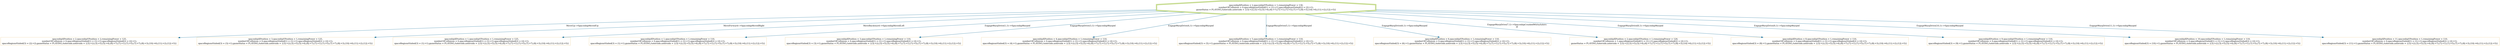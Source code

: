 digraph current_state {
graph [nodesep=1.5, ranksep=1.5];
4 [shape=doubleoctagon, color="#99BF38", fontsize=12, penwidth=2, label="spaceshipXPosition = 2,spaceshipYPosition = 1,remainingPower = 130,\nnumberOfCollisions = 0,spaceRegionsVisited(1) = (1\|-\>1),spaceRegionsVisited(2) = (2\|-\>1),\ngameStatus = PLAYING,Asteroids.asteroids = \{(3\|-\>2),(3\|-\>5),(5\|-\>4),(6\|-\>7),(7\|-\>1),(7\|-\>5),(7\|-\>7),(8\|-\>3),(10\|-\>6),(11\|-\>2),(12\|-\>5)\}"];

4 [shape=doubleoctagon, color="#99BF38", fontsize=12, penwidth=2, label="spaceshipXPosition = 2,spaceshipYPosition = 1,remainingPower = 130,\nnumberOfCollisions = 0,spaceRegionsVisited(1) = (1\|-\>1),spaceRegionsVisited(2) = (2\|-\>1),\ngameStatus = PLAYING,Asteroids.asteroids = \{(3\|-\>2),(3\|-\>5),(5\|-\>4),(6\|-\>7),(7\|-\>1),(7\|-\>5),(7\|-\>7),(8\|-\>3),(10\|-\>6),(11\|-\>2),(12\|-\>5)\}"];

4 [shape=doubleoctagon, color="#99BF38", fontsize=12, penwidth=2, label="spaceshipXPosition = 2,spaceshipYPosition = 1,remainingPower = 130,\nnumberOfCollisions = 0,spaceRegionsVisited(1) = (1\|-\>1),spaceRegionsVisited(2) = (2\|-\>1),\ngameStatus = PLAYING,Asteroids.asteroids = \{(3\|-\>2),(3\|-\>5),(5\|-\>4),(6\|-\>7),(7\|-\>1),(7\|-\>5),(7\|-\>7),(8\|-\>3),(10\|-\>6),(11\|-\>2),(12\|-\>5)\}"];

4 [shape=doubleoctagon, color="#99BF38", fontsize=12, penwidth=2, label="spaceshipXPosition = 2,spaceshipYPosition = 1,remainingPower = 130,\nnumberOfCollisions = 0,spaceRegionsVisited(1) = (1\|-\>1),spaceRegionsVisited(2) = (2\|-\>1),\ngameStatus = PLAYING,Asteroids.asteroids = \{(3\|-\>2),(3\|-\>5),(5\|-\>4),(6\|-\>7),(7\|-\>1),(7\|-\>5),(7\|-\>7),(8\|-\>3),(10\|-\>6),(11\|-\>2),(12\|-\>5)\}"];

4 [shape=doubleoctagon, color="#99BF38", fontsize=12, penwidth=2, label="spaceshipXPosition = 2,spaceshipYPosition = 1,remainingPower = 130,\nnumberOfCollisions = 0,spaceRegionsVisited(1) = (1\|-\>1),spaceRegionsVisited(2) = (2\|-\>1),\ngameStatus = PLAYING,Asteroids.asteroids = \{(3\|-\>2),(3\|-\>5),(5\|-\>4),(6\|-\>7),(7\|-\>1),(7\|-\>5),(7\|-\>7),(8\|-\>3),(10\|-\>6),(11\|-\>2),(12\|-\>5)\}"];

14 [shape=box, color="#F4E3C1", fontsize=12, penwidth=2, label="spaceshipXPosition = 2,spaceshipYPosition = 2,remainingPower = 125,\nnumberOfCollisions = 0,spaceRegionsVisited(1) = (1\|-\>1),spaceRegionsVisited(2) = (2\|-\>1),\nspaceRegionsVisited(3) = (2\|-\>2),gameStatus = PLAYING,Asteroids.asteroids = \{(3\|-\>2),(3\|-\>5),(5\|-\>4),(6\|-\>7),(7\|-\>1),(7\|-\>5),(7\|-\>7),(8\|-\>3),(10\|-\>6),(11\|-\>2),(12\|-\>5)\}"];

4 [shape=doubleoctagon, color="#99BF38", fontsize=12, penwidth=2, label="spaceshipXPosition = 2,spaceshipYPosition = 1,remainingPower = 130,\nnumberOfCollisions = 0,spaceRegionsVisited(1) = (1\|-\>1),spaceRegionsVisited(2) = (2\|-\>1),\ngameStatus = PLAYING,Asteroids.asteroids = \{(3\|-\>2),(3\|-\>5),(5\|-\>4),(6\|-\>7),(7\|-\>1),(7\|-\>5),(7\|-\>7),(8\|-\>3),(10\|-\>6),(11\|-\>2),(12\|-\>5)\}"];

15 [shape=box, color="#F4E3C1", fontsize=12, penwidth=2, label="spaceshipXPosition = 3,spaceshipYPosition = 1,remainingPower = 125,\nnumberOfCollisions = 0,spaceRegionsVisited(1) = (1\|-\>1),spaceRegionsVisited(2) = (2\|-\>1),\nspaceRegionsVisited(3) = (3\|-\>1),gameStatus = PLAYING,Asteroids.asteroids = \{(3\|-\>2),(3\|-\>5),(5\|-\>4),(6\|-\>7),(7\|-\>1),(7\|-\>5),(7\|-\>7),(8\|-\>3),(10\|-\>6),(11\|-\>2),(12\|-\>5)\}"];

16 [shape=box, color="#F4E3C1", fontsize=12, penwidth=2, label="spaceshipXPosition = 1,spaceshipYPosition = 1,remainingPower = 125,\nnumberOfCollisions = 0,spaceRegionsVisited(1) = (1\|-\>1),spaceRegionsVisited(2) = (2\|-\>1),\nspaceRegionsVisited(3) = (1\|-\>1),gameStatus = PLAYING,Asteroids.asteroids = \{(3\|-\>2),(3\|-\>5),(5\|-\>4),(6\|-\>7),(7\|-\>1),(7\|-\>5),(7\|-\>7),(8\|-\>3),(10\|-\>6),(11\|-\>2),(12\|-\>5)\}"];

17 [shape=box, color="#F4E3C1", fontsize=12, penwidth=2, label="spaceshipXPosition = 1,spaceshipYPosition = 1,remainingPower = 110,\nnumberOfCollisions = 0,spaceRegionsVisited(1) = (1\|-\>1),spaceRegionsVisited(2) = (2\|-\>1),\nspaceRegionsVisited(3) = (1\|-\>1),gameStatus = PLAYING,Asteroids.asteroids = \{(3\|-\>2),(3\|-\>5),(5\|-\>4),(6\|-\>7),(7\|-\>1),(7\|-\>5),(7\|-\>7),(8\|-\>3),(10\|-\>6),(11\|-\>2),(12\|-\>5)\}"];

18 [shape=box, color="#F4E3C1", fontsize=12, penwidth=2, label="spaceshipXPosition = 3,spaceshipYPosition = 1,remainingPower = 110,\nnumberOfCollisions = 0,spaceRegionsVisited(1) = (1\|-\>1),spaceRegionsVisited(2) = (2\|-\>1),\nspaceRegionsVisited(3) = (3\|-\>1),gameStatus = PLAYING,Asteroids.asteroids = \{(3\|-\>2),(3\|-\>5),(5\|-\>4),(6\|-\>7),(7\|-\>1),(7\|-\>5),(7\|-\>7),(8\|-\>3),(10\|-\>6),(11\|-\>2),(12\|-\>5)\}"];

19 [shape=box, color="#F4E3C1", fontsize=12, penwidth=2, label="spaceshipXPosition = 4,spaceshipYPosition = 1,remainingPower = 110,\nnumberOfCollisions = 0,spaceRegionsVisited(1) = (1\|-\>1),spaceRegionsVisited(2) = (2\|-\>1),\nspaceRegionsVisited(3) = (4\|-\>1),gameStatus = PLAYING,Asteroids.asteroids = \{(3\|-\>2),(3\|-\>5),(5\|-\>4),(6\|-\>7),(7\|-\>1),(7\|-\>5),(7\|-\>7),(8\|-\>3),(10\|-\>6),(11\|-\>2),(12\|-\>5)\}"];

20 [shape=box, color="#F4E3C1", fontsize=12, penwidth=2, label="spaceshipXPosition = 5,spaceshipYPosition = 1,remainingPower = 110,\nnumberOfCollisions = 0,spaceRegionsVisited(1) = (1\|-\>1),spaceRegionsVisited(2) = (2\|-\>1),\nspaceRegionsVisited(3) = (5\|-\>1),gameStatus = PLAYING,Asteroids.asteroids = \{(3\|-\>2),(3\|-\>5),(5\|-\>4),(6\|-\>7),(7\|-\>1),(7\|-\>5),(7\|-\>7),(8\|-\>3),(10\|-\>6),(11\|-\>2),(12\|-\>5)\}"];

21 [shape=box, color="#F4E3C1", fontsize=12, penwidth=2, label="spaceshipXPosition = 6,spaceshipYPosition = 1,remainingPower = 110,\nnumberOfCollisions = 0,spaceRegionsVisited(1) = (1\|-\>1),spaceRegionsVisited(2) = (2\|-\>1),\nspaceRegionsVisited(3) = (6\|-\>1),gameStatus = PLAYING,Asteroids.asteroids = \{(3\|-\>2),(3\|-\>5),(5\|-\>4),(6\|-\>7),(7\|-\>1),(7\|-\>5),(7\|-\>7),(8\|-\>3),(10\|-\>6),(11\|-\>2),(12\|-\>5)\}"];

22 [shape=box, color="#F4E3C1", fontsize=12, penwidth=2, label="spaceshipXPosition = 2,spaceshipYPosition = 1,remainingPower = 120,\nnumberOfCollisions = 1,spaceRegionsVisited(1) = (1\|-\>1),spaceRegionsVisited(2) = (2\|-\>1),\ngameStatus = PLAYING,Asteroids.asteroids = \{(3\|-\>2),(3\|-\>5),(5\|-\>4),(6\|-\>7),(7\|-\>1),(7\|-\>5),(7\|-\>7),(8\|-\>3),(10\|-\>6),(11\|-\>2),(12\|-\>5)\}"];

23 [shape=box, color="#F4E3C1", fontsize=12, penwidth=2, label="spaceshipXPosition = 8,spaceshipYPosition = 1,remainingPower = 110,\nnumberOfCollisions = 0,spaceRegionsVisited(1) = (1\|-\>1),spaceRegionsVisited(2) = (2\|-\>1),\nspaceRegionsVisited(3) = (8\|-\>1),gameStatus = PLAYING,Asteroids.asteroids = \{(3\|-\>2),(3\|-\>5),(5\|-\>4),(6\|-\>7),(7\|-\>1),(7\|-\>5),(7\|-\>7),(8\|-\>3),(10\|-\>6),(11\|-\>2),(12\|-\>5)\}"];

24 [shape=box, color="#F4E3C1", fontsize=12, penwidth=2, label="spaceshipXPosition = 9,spaceshipYPosition = 1,remainingPower = 110,\nnumberOfCollisions = 0,spaceRegionsVisited(1) = (1\|-\>1),spaceRegionsVisited(2) = (2\|-\>1),\nspaceRegionsVisited(3) = (9\|-\>1),gameStatus = PLAYING,Asteroids.asteroids = \{(3\|-\>2),(3\|-\>5),(5\|-\>4),(6\|-\>7),(7\|-\>1),(7\|-\>5),(7\|-\>7),(8\|-\>3),(10\|-\>6),(11\|-\>2),(12\|-\>5)\}"];

25 [shape=box, color="#F4E3C1", fontsize=12, penwidth=2, label="spaceshipXPosition = 10,spaceshipYPosition = 1,remainingPower = 110,\nnumberOfCollisions = 0,spaceRegionsVisited(1) = (1\|-\>1),spaceRegionsVisited(2) = (2\|-\>1),\nspaceRegionsVisited(3) = (10\|-\>1),gameStatus = PLAYING,Asteroids.asteroids = \{(3\|-\>2),(3\|-\>5),(5\|-\>4),(6\|-\>7),(7\|-\>1),(7\|-\>5),(7\|-\>7),(8\|-\>3),(10\|-\>6),(11\|-\>2),(12\|-\>5)\}"];

26 [shape=box, color="#F4E3C1", fontsize=12, penwidth=2, label="spaceshipXPosition = 11,spaceshipYPosition = 1,remainingPower = 110,\nnumberOfCollisions = 0,spaceRegionsVisited(1) = (1\|-\>1),spaceRegionsVisited(2) = (2\|-\>1),\nspaceRegionsVisited(3) = (11\|-\>1),gameStatus = PLAYING,Asteroids.asteroids = \{(3\|-\>2),(3\|-\>5),(5\|-\>4),(6\|-\>7),(7\|-\>1),(7\|-\>5),(7\|-\>7),(8\|-\>3),(10\|-\>6),(11\|-\>2),(12\|-\>5)\}"];

4 -> 14 [color = "#006391", label="MoveUp--\>SpaceshipMovedUp", fontsize=12];
4 -> 15 [color = "#006391", label="MoveForward--\>SpaceshipMovedRight", fontsize=12];
4 -> 16 [color = "#006391", label="MoveBackward--\>SpaceshipMovedLeft", fontsize=12];
4 -> 17 [color = "#006391", label="EngageWarpDrive(1,1)--\>SpaceshipWarped", fontsize=12];
4 -> 18 [color = "#006391", label="EngageWarpDrive(3,1)--\>SpaceshipWarped", fontsize=12];
4 -> 19 [color = "#006391", label="EngageWarpDrive(4,1)--\>SpaceshipWarped", fontsize=12];
4 -> 20 [color = "#006391", label="EngageWarpDrive(5,1)--\>SpaceshipWarped", fontsize=12];
4 -> 21 [color = "#006391", label="EngageWarpDrive(6,1)--\>SpaceshipWarped", fontsize=12];
4 -> 22 [color = "#006391", label="EngageWarpDrive(7,1)--\>SpaceshipCrashedWitAnAstero\nid", fontsize=12];
4 -> 23 [color = "#006391", label="EngageWarpDrive(8,1)--\>SpaceshipWarped", fontsize=12];
4 -> 24 [color = "#006391", label="EngageWarpDrive(9,1)--\>SpaceshipWarped", fontsize=12];
4 -> 25 [color = "#006391", label="EngageWarpDrive(10,1)--\>SpaceshipWarped", fontsize=12];
4 -> 26 [color = "#006391", label="EngageWarpDrive(11,1)--\>SpaceshipWarped", fontsize=12];

}
